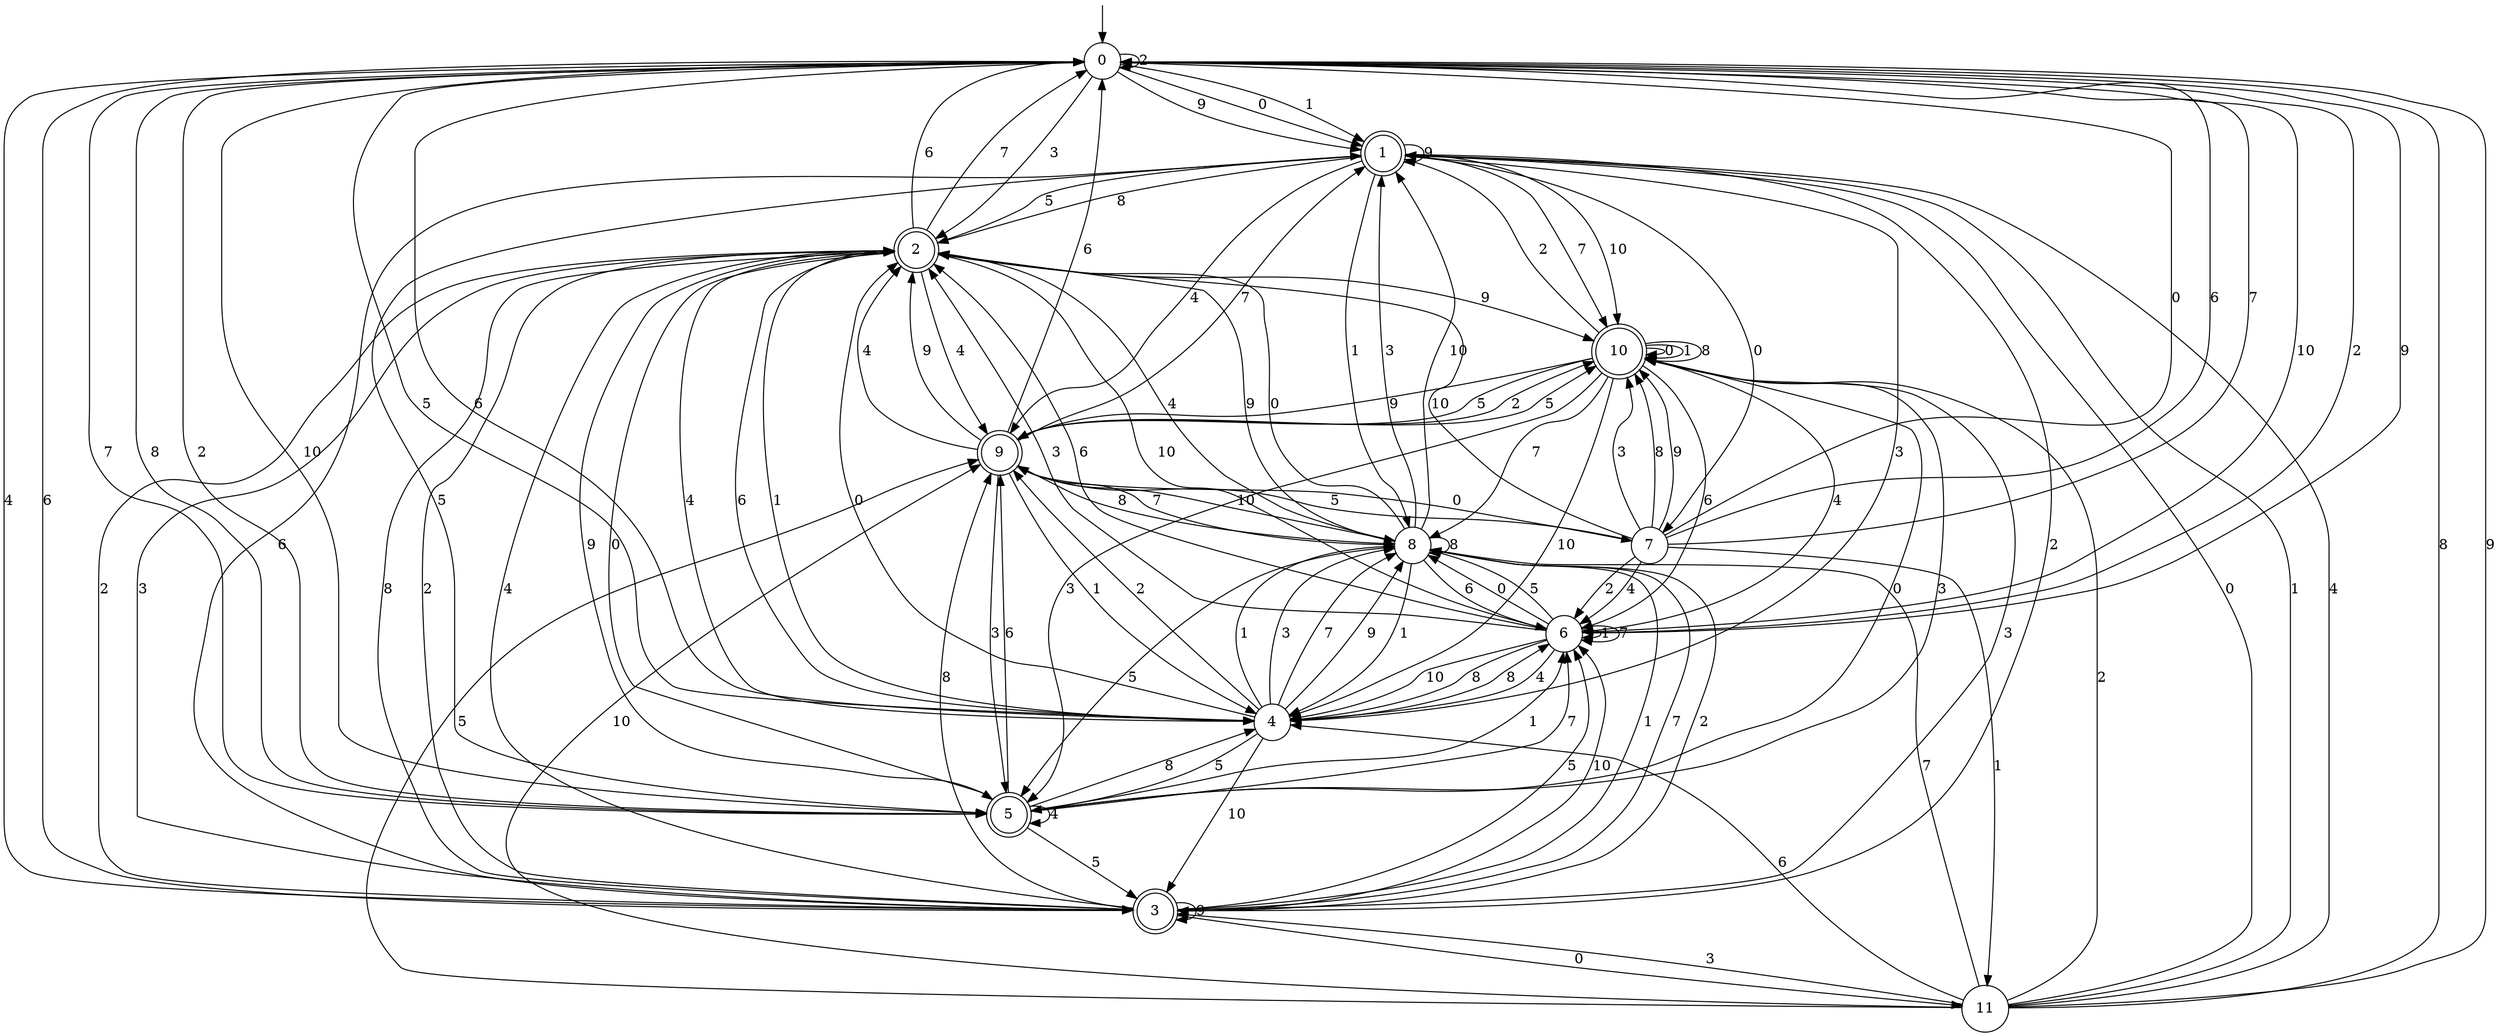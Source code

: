 digraph g {

	s0 [shape="circle" label="0"];
	s1 [shape="doublecircle" label="1"];
	s2 [shape="doublecircle" label="2"];
	s3 [shape="doublecircle" label="3"];
	s4 [shape="circle" label="4"];
	s5 [shape="doublecircle" label="5"];
	s6 [shape="circle" label="6"];
	s7 [shape="circle" label="7"];
	s8 [shape="circle" label="8"];
	s9 [shape="doublecircle" label="9"];
	s10 [shape="doublecircle" label="10"];
	s11 [shape="circle" label="11"];
	s0 -> s1 [label="0"];
	s0 -> s1 [label="1"];
	s0 -> s0 [label="2"];
	s0 -> s2 [label="3"];
	s0 -> s3 [label="4"];
	s0 -> s4 [label="5"];
	s0 -> s4 [label="6"];
	s0 -> s5 [label="7"];
	s0 -> s5 [label="8"];
	s0 -> s1 [label="9"];
	s0 -> s6 [label="10"];
	s1 -> s7 [label="0"];
	s1 -> s8 [label="1"];
	s1 -> s3 [label="2"];
	s1 -> s4 [label="3"];
	s1 -> s9 [label="4"];
	s1 -> s5 [label="5"];
	s1 -> s3 [label="6"];
	s1 -> s10 [label="7"];
	s1 -> s2 [label="8"];
	s1 -> s1 [label="9"];
	s1 -> s10 [label="10"];
	s2 -> s5 [label="0"];
	s2 -> s4 [label="1"];
	s2 -> s3 [label="2"];
	s2 -> s3 [label="3"];
	s2 -> s9 [label="4"];
	s2 -> s1 [label="5"];
	s2 -> s0 [label="6"];
	s2 -> s0 [label="7"];
	s2 -> s3 [label="8"];
	s2 -> s10 [label="9"];
	s2 -> s6 [label="10"];
	s3 -> s11 [label="0"];
	s3 -> s8 [label="1"];
	s3 -> s2 [label="2"];
	s3 -> s10 [label="3"];
	s3 -> s2 [label="4"];
	s3 -> s6 [label="5"];
	s3 -> s0 [label="6"];
	s3 -> s8 [label="7"];
	s3 -> s9 [label="8"];
	s3 -> s3 [label="9"];
	s3 -> s6 [label="10"];
	s4 -> s2 [label="0"];
	s4 -> s8 [label="1"];
	s4 -> s9 [label="2"];
	s4 -> s8 [label="3"];
	s4 -> s2 [label="4"];
	s4 -> s5 [label="5"];
	s4 -> s2 [label="6"];
	s4 -> s8 [label="7"];
	s4 -> s6 [label="8"];
	s4 -> s8 [label="9"];
	s4 -> s3 [label="10"];
	s5 -> s10 [label="0"];
	s5 -> s6 [label="1"];
	s5 -> s0 [label="2"];
	s5 -> s10 [label="3"];
	s5 -> s5 [label="4"];
	s5 -> s3 [label="5"];
	s5 -> s9 [label="6"];
	s5 -> s6 [label="7"];
	s5 -> s4 [label="8"];
	s5 -> s2 [label="9"];
	s5 -> s0 [label="10"];
	s6 -> s8 [label="0"];
	s6 -> s6 [label="1"];
	s6 -> s0 [label="2"];
	s6 -> s2 [label="3"];
	s6 -> s4 [label="4"];
	s6 -> s8 [label="5"];
	s6 -> s2 [label="6"];
	s6 -> s6 [label="7"];
	s6 -> s4 [label="8"];
	s6 -> s0 [label="9"];
	s6 -> s4 [label="10"];
	s7 -> s0 [label="0"];
	s7 -> s11 [label="1"];
	s7 -> s6 [label="2"];
	s7 -> s10 [label="3"];
	s7 -> s6 [label="4"];
	s7 -> s9 [label="5"];
	s7 -> s0 [label="6"];
	s7 -> s0 [label="7"];
	s7 -> s10 [label="8"];
	s7 -> s10 [label="9"];
	s7 -> s2 [label="10"];
	s8 -> s2 [label="0"];
	s8 -> s4 [label="1"];
	s8 -> s3 [label="2"];
	s8 -> s1 [label="3"];
	s8 -> s2 [label="4"];
	s8 -> s5 [label="5"];
	s8 -> s6 [label="6"];
	s8 -> s9 [label="7"];
	s8 -> s8 [label="8"];
	s8 -> s2 [label="9"];
	s8 -> s1 [label="10"];
	s9 -> s7 [label="0"];
	s9 -> s4 [label="1"];
	s9 -> s10 [label="2"];
	s9 -> s5 [label="3"];
	s9 -> s2 [label="4"];
	s9 -> s10 [label="5"];
	s9 -> s0 [label="6"];
	s9 -> s1 [label="7"];
	s9 -> s8 [label="8"];
	s9 -> s2 [label="9"];
	s9 -> s8 [label="10"];
	s10 -> s10 [label="0"];
	s10 -> s10 [label="1"];
	s10 -> s1 [label="2"];
	s10 -> s5 [label="3"];
	s10 -> s6 [label="4"];
	s10 -> s9 [label="5"];
	s10 -> s6 [label="6"];
	s10 -> s8 [label="7"];
	s10 -> s10 [label="8"];
	s10 -> s9 [label="9"];
	s10 -> s4 [label="10"];
	s11 -> s1 [label="0"];
	s11 -> s1 [label="1"];
	s11 -> s10 [label="2"];
	s11 -> s3 [label="3"];
	s11 -> s1 [label="4"];
	s11 -> s9 [label="5"];
	s11 -> s4 [label="6"];
	s11 -> s8 [label="7"];
	s11 -> s0 [label="8"];
	s11 -> s0 [label="9"];
	s11 -> s9 [label="10"];

__start0 [label="" shape="none" width="0" height="0"];
__start0 -> s0;

}
